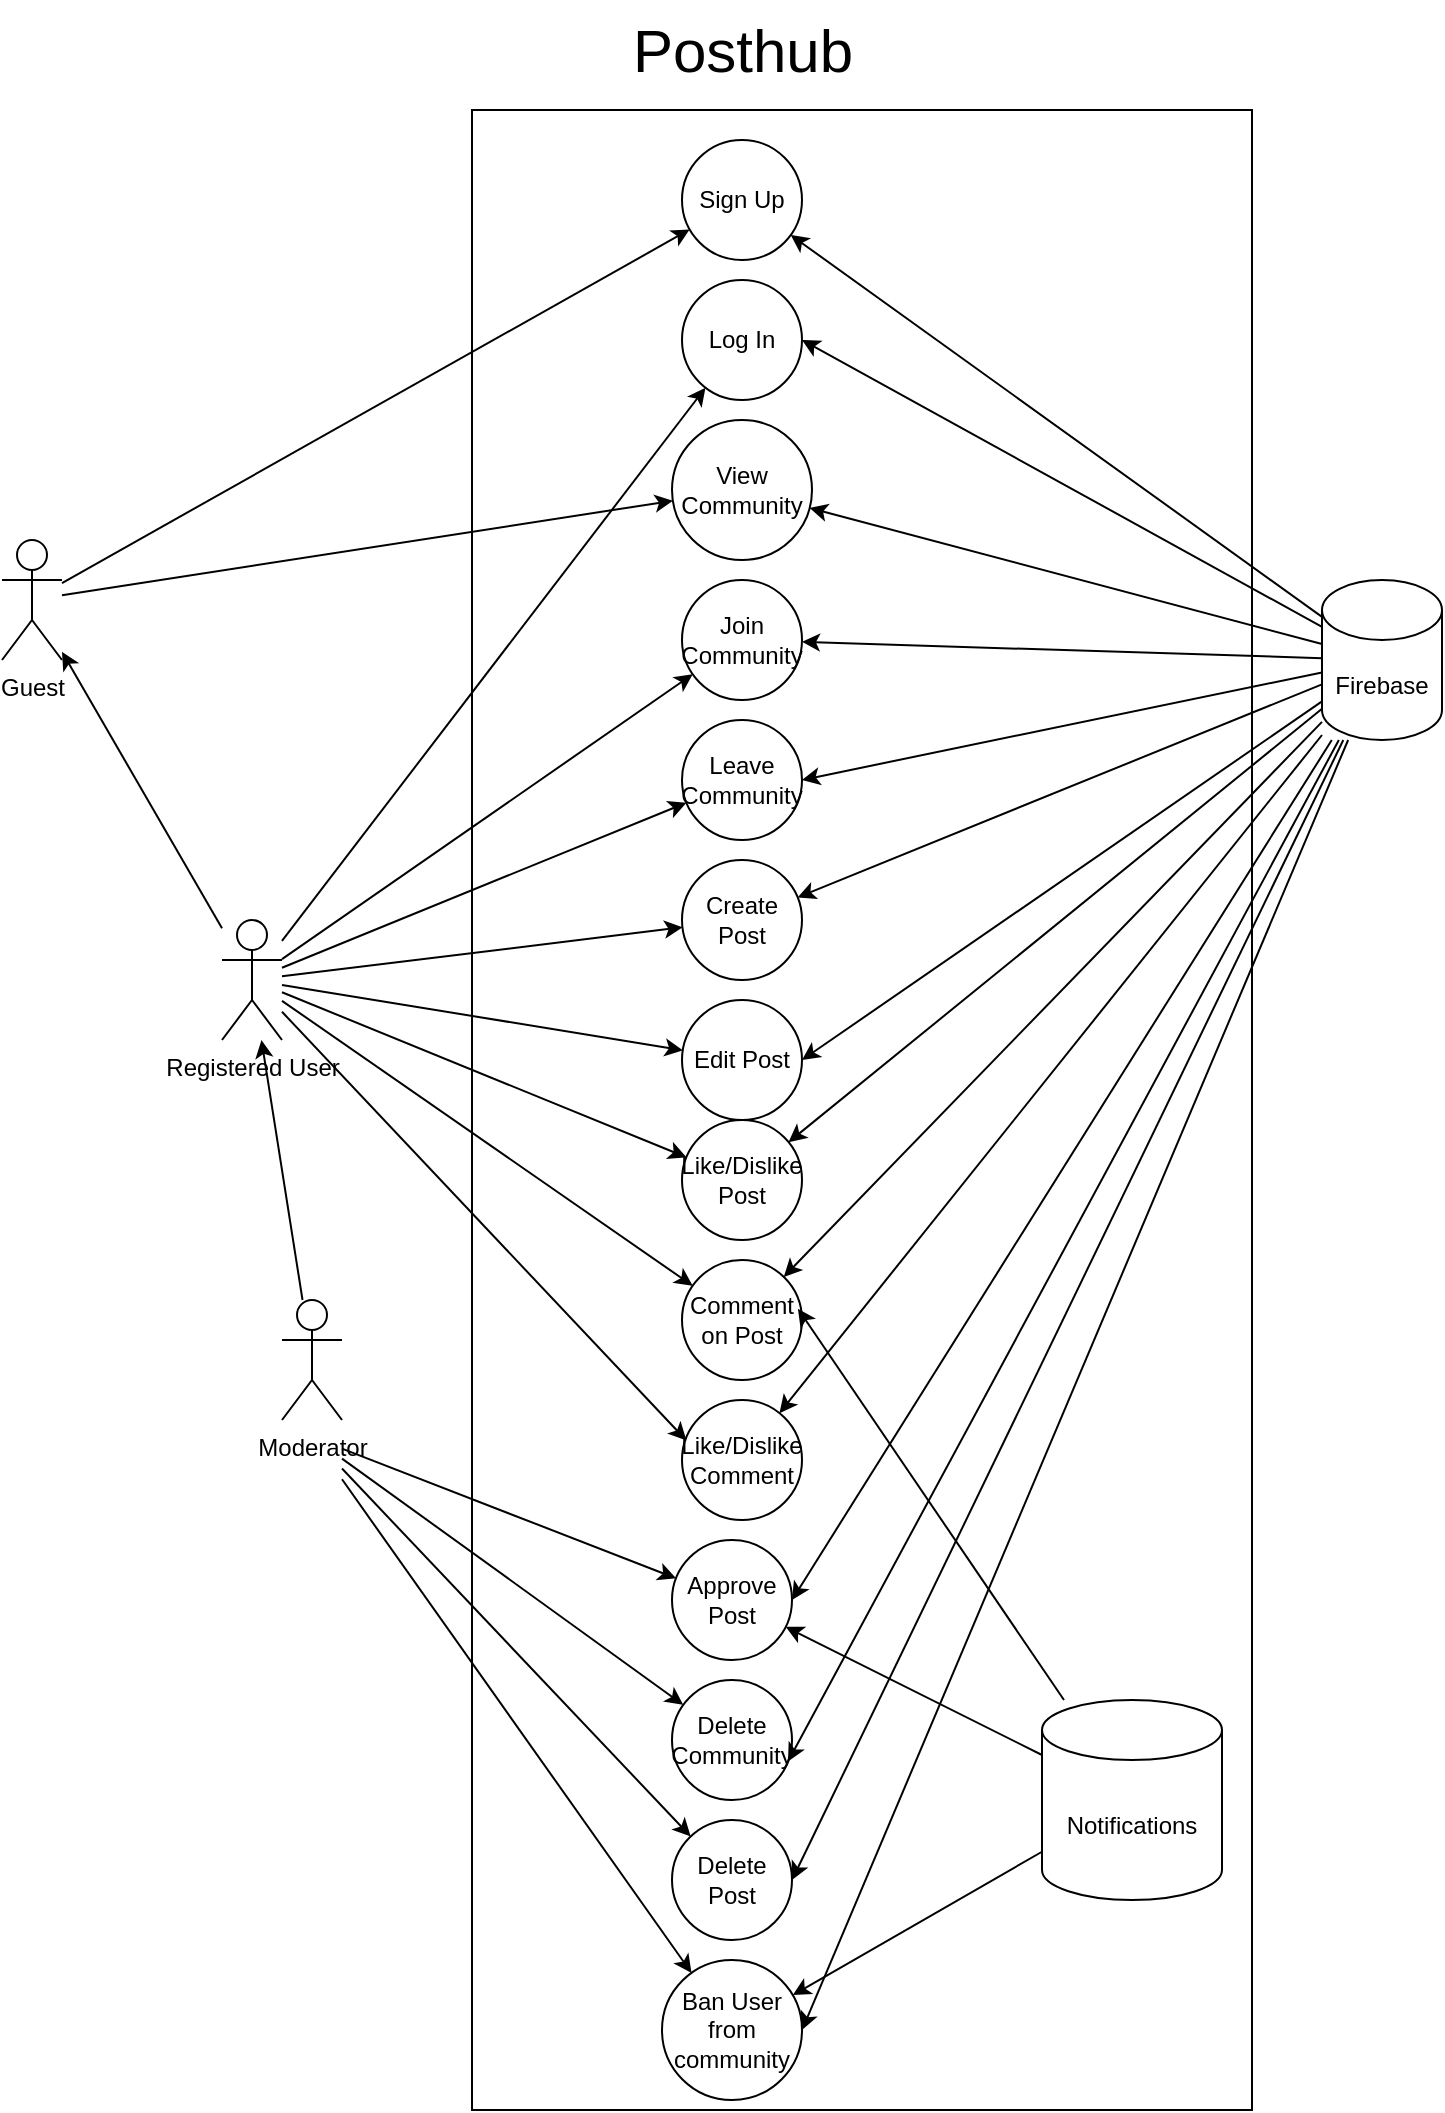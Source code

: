 <mxfile version="24.5.5" type="github">
  <diagram name="Page-1" id="dtKya0XO8up-cld16rjS">
    <mxGraphModel dx="2972" dy="1208" grid="1" gridSize="10" guides="1" tooltips="1" connect="1" arrows="1" fold="1" page="1" pageScale="1" pageWidth="850" pageHeight="1100" math="1" shadow="0">
      <root>
        <mxCell id="0" />
        <mxCell id="1" parent="0" />
        <mxCell id="53Cg35nE54wRgI2eHrTP-86" value="" style="rounded=0;whiteSpace=wrap;html=1;rotation=90;" parent="1" vertex="1">
          <mxGeometry x="-290" y="430" width="1000" height="390" as="geometry" />
        </mxCell>
        <mxCell id="53Cg35nE54wRgI2eHrTP-49" style="edgeStyle=none;rounded=0;orthogonalLoop=1;jettySize=auto;html=1;" parent="1" source="53Cg35nE54wRgI2eHrTP-3" target="53Cg35nE54wRgI2eHrTP-40" edge="1">
          <mxGeometry relative="1" as="geometry">
            <Array as="points" />
          </mxGeometry>
        </mxCell>
        <mxCell id="53Cg35nE54wRgI2eHrTP-62" style="edgeStyle=none;rounded=0;orthogonalLoop=1;jettySize=auto;html=1;" parent="1" target="53Cg35nE54wRgI2eHrTP-18" edge="1">
          <mxGeometry relative="1" as="geometry">
            <mxPoint x="-50" y="794.284" as="sourcePoint" />
          </mxGeometry>
        </mxCell>
        <mxCell id="53Cg35nE54wRgI2eHrTP-63" style="edgeStyle=none;rounded=0;orthogonalLoop=1;jettySize=auto;html=1;" parent="1" target="53Cg35nE54wRgI2eHrTP-17" edge="1">
          <mxGeometry relative="1" as="geometry">
            <mxPoint x="-50" y="799.288" as="sourcePoint" />
          </mxGeometry>
        </mxCell>
        <mxCell id="53Cg35nE54wRgI2eHrTP-64" style="edgeStyle=none;rounded=0;orthogonalLoop=1;jettySize=auto;html=1;" parent="1" target="53Cg35nE54wRgI2eHrTP-16" edge="1">
          <mxGeometry relative="1" as="geometry">
            <mxPoint x="-50" y="804.281" as="sourcePoint" />
          </mxGeometry>
        </mxCell>
        <mxCell id="53Cg35nE54wRgI2eHrTP-65" style="edgeStyle=none;rounded=0;orthogonalLoop=1;jettySize=auto;html=1;" parent="1" target="53Cg35nE54wRgI2eHrTP-19" edge="1">
          <mxGeometry relative="1" as="geometry">
            <mxPoint x="-50" y="809.644" as="sourcePoint" />
          </mxGeometry>
        </mxCell>
        <mxCell id="53Cg35nE54wRgI2eHrTP-3" value="Moderator" style="shape=umlActor;verticalLabelPosition=bottom;verticalAlign=top;html=1;outlineConnect=0;" parent="1" vertex="1">
          <mxGeometry x="-80" y="720" width="30" height="60" as="geometry" />
        </mxCell>
        <mxCell id="53Cg35nE54wRgI2eHrTP-4" value="Log In" style="ellipse;whiteSpace=wrap;html=1;aspect=fixed;" parent="1" vertex="1">
          <mxGeometry x="120" y="210" width="60" height="60" as="geometry" />
        </mxCell>
        <mxCell id="53Cg35nE54wRgI2eHrTP-5" value="Sign Up" style="ellipse;whiteSpace=wrap;html=1;aspect=fixed;" parent="1" vertex="1">
          <mxGeometry x="120" y="140" width="60" height="60" as="geometry" />
        </mxCell>
        <mxCell id="53Cg35nE54wRgI2eHrTP-7" value="View Community" style="ellipse;whiteSpace=wrap;html=1;aspect=fixed;" parent="1" vertex="1">
          <mxGeometry x="115" y="280" width="70" height="70" as="geometry" />
        </mxCell>
        <mxCell id="53Cg35nE54wRgI2eHrTP-8" value="Create Post" style="ellipse;whiteSpace=wrap;html=1;aspect=fixed;" parent="1" vertex="1">
          <mxGeometry x="120" y="500" width="60" height="60" as="geometry" />
        </mxCell>
        <mxCell id="53Cg35nE54wRgI2eHrTP-9" value="Comment on Post" style="ellipse;whiteSpace=wrap;html=1;aspect=fixed;" parent="1" vertex="1">
          <mxGeometry x="120" y="700" width="60" height="60" as="geometry" />
        </mxCell>
        <mxCell id="53Cg35nE54wRgI2eHrTP-10" value="Like/Dislike Post" style="ellipse;whiteSpace=wrap;html=1;aspect=fixed;" parent="1" vertex="1">
          <mxGeometry x="120" y="630" width="60" height="60" as="geometry" />
        </mxCell>
        <mxCell id="53Cg35nE54wRgI2eHrTP-11" value="Like/Dislike Comment" style="ellipse;whiteSpace=wrap;html=1;aspect=fixed;" parent="1" vertex="1">
          <mxGeometry x="120" y="770" width="60" height="60" as="geometry" />
        </mxCell>
        <mxCell id="53Cg35nE54wRgI2eHrTP-12" value="Join Community&lt;span style=&quot;color: rgba(0, 0, 0, 0); font-family: monospace; font-size: 0px; text-align: start; text-wrap: nowrap;&quot;&gt;%3CmxGraphModel%3E%3Croot%3E%3CmxCell%20id%3D%220%22%2F%3E%3CmxCell%20id%3D%221%22%20parent%3D%220%22%2F%3E%3CmxCell%20id%3D%222%22%20value%3D%22Log%20In%22%20style%3D%22ellipse%3BwhiteSpace%3Dwrap%3Bhtml%3D1%3Baspect%3Dfixed%3B%22%20vertex%3D%221%22%20parent%3D%221%22%3E%3CmxGeometry%20x%3D%22320%22%20y%3D%22210%22%20width%3D%2280%22%20height%3D%2280%22%20as%3D%22geometry%22%2F%3E%3C%2FmxCell%3E%3C%2Froot%3E%3C%2FmxGraphModel%3E&lt;/span&gt;" style="ellipse;whiteSpace=wrap;html=1;aspect=fixed;" parent="1" vertex="1">
          <mxGeometry x="120" y="360" width="60" height="60" as="geometry" />
        </mxCell>
        <mxCell id="53Cg35nE54wRgI2eHrTP-13" value="Leave Community&lt;span style=&quot;text-wrap: nowrap; color: rgba(0, 0, 0, 0); font-family: monospace; font-size: 0px; text-align: start;&quot;&gt;%3CmxGraphModel%3E%3Croot%3E%3CmxCell%20id%3D%220%22%2F%3E%3CmxCell%20id%3D%221%22%20parent%3D%220%22%2F%3E%3CmxCell%20id%3D%222%22%20value%3D%22Log%20In%22%20style%3D%22ellipse%3BwhiteSpace%3Dwrap%3Bhtml%3D1%3Baspect%3Dfixed%3B%22%20vertex%3D%221%22%20parent%3D%221%22%3E%3CmxGeometry%20x%3D%22320%22%20y%3D%22210%22%20width%3D%2280%22%20height%3D%2280%22%20as%3D%22geometry%22%2F%3E%3C%2FmxCell%3E%3C%2Froot%3E%3C%2FmxGraphModel%3E&lt;/span&gt;" style="ellipse;whiteSpace=wrap;html=1;aspect=fixed;" parent="1" vertex="1">
          <mxGeometry x="120" y="430" width="60" height="60" as="geometry" />
        </mxCell>
        <mxCell id="53Cg35nE54wRgI2eHrTP-16" value="Delete Post&lt;span style=&quot;color: rgba(0, 0, 0, 0); font-family: monospace; font-size: 0px; text-align: start; text-wrap: nowrap;&quot;&gt;%3CmxGraphModel%3E%3Croot%3E%3CmxCell%20id%3D%220%22%2F%3E%3CmxCell%20id%3D%221%22%20parent%3D%220%22%2F%3E%3CmxCell%20id%3D%222%22%20value%3D%22Create%20Post%22%20style%3D%22ellipse%3BwhiteSpace%3Dwrap%3Bhtml%3D1%3Baspect%3Dfixed%3B%22%20vertex%3D%221%22%20parent%3D%221%22%3E%3CmxGeometry%20x%3D%22310%22%20y%3D%22320%22%20width%3D%2280%22%20height%3D%2280%22%20as%3D%22geometry%22%2F%3E%3C%2FmxCell%3E%3C%2Froot%3E%3C%2FmxGraphModel%3E&lt;/span&gt;" style="ellipse;whiteSpace=wrap;html=1;aspect=fixed;" parent="1" vertex="1">
          <mxGeometry x="115" y="980" width="60" height="60" as="geometry" />
        </mxCell>
        <mxCell id="53Cg35nE54wRgI2eHrTP-17" value="Delete Community" style="ellipse;whiteSpace=wrap;html=1;aspect=fixed;" parent="1" vertex="1">
          <mxGeometry x="115" y="910" width="60" height="60" as="geometry" />
        </mxCell>
        <mxCell id="53Cg35nE54wRgI2eHrTP-18" value="Approve Post" style="ellipse;whiteSpace=wrap;html=1;aspect=fixed;" parent="1" vertex="1">
          <mxGeometry x="115" y="840" width="60" height="60" as="geometry" />
        </mxCell>
        <mxCell id="53Cg35nE54wRgI2eHrTP-19" value="Ban User from community" style="ellipse;whiteSpace=wrap;html=1;aspect=fixed;" parent="1" vertex="1">
          <mxGeometry x="110" y="1050" width="70" height="70" as="geometry" />
        </mxCell>
        <mxCell id="53Cg35nE54wRgI2eHrTP-51" style="edgeStyle=none;rounded=0;orthogonalLoop=1;jettySize=auto;html=1;" parent="1" source="53Cg35nE54wRgI2eHrTP-39" target="53Cg35nE54wRgI2eHrTP-5" edge="1">
          <mxGeometry relative="1" as="geometry" />
        </mxCell>
        <mxCell id="53Cg35nE54wRgI2eHrTP-52" style="edgeStyle=none;rounded=0;orthogonalLoop=1;jettySize=auto;html=1;" parent="1" source="53Cg35nE54wRgI2eHrTP-39" target="53Cg35nE54wRgI2eHrTP-7" edge="1">
          <mxGeometry relative="1" as="geometry" />
        </mxCell>
        <mxCell id="53Cg35nE54wRgI2eHrTP-39" value="Guest" style="shape=umlActor;verticalLabelPosition=bottom;verticalAlign=top;html=1;outlineConnect=0;" parent="1" vertex="1">
          <mxGeometry x="-220" y="340" width="30" height="60" as="geometry" />
        </mxCell>
        <mxCell id="53Cg35nE54wRgI2eHrTP-50" style="edgeStyle=none;rounded=0;orthogonalLoop=1;jettySize=auto;html=1;" parent="1" source="53Cg35nE54wRgI2eHrTP-40" target="53Cg35nE54wRgI2eHrTP-39" edge="1">
          <mxGeometry relative="1" as="geometry" />
        </mxCell>
        <mxCell id="53Cg35nE54wRgI2eHrTP-54" style="edgeStyle=none;rounded=0;orthogonalLoop=1;jettySize=auto;html=1;" parent="1" source="53Cg35nE54wRgI2eHrTP-40" target="53Cg35nE54wRgI2eHrTP-4" edge="1">
          <mxGeometry relative="1" as="geometry" />
        </mxCell>
        <mxCell id="53Cg35nE54wRgI2eHrTP-56" style="edgeStyle=none;rounded=0;orthogonalLoop=1;jettySize=auto;html=1;" parent="1" source="53Cg35nE54wRgI2eHrTP-40" target="53Cg35nE54wRgI2eHrTP-12" edge="1">
          <mxGeometry relative="1" as="geometry" />
        </mxCell>
        <mxCell id="53Cg35nE54wRgI2eHrTP-57" style="edgeStyle=none;rounded=0;orthogonalLoop=1;jettySize=auto;html=1;" parent="1" source="53Cg35nE54wRgI2eHrTP-40" target="53Cg35nE54wRgI2eHrTP-13" edge="1">
          <mxGeometry relative="1" as="geometry" />
        </mxCell>
        <mxCell id="53Cg35nE54wRgI2eHrTP-58" style="edgeStyle=none;rounded=0;orthogonalLoop=1;jettySize=auto;html=1;" parent="1" source="53Cg35nE54wRgI2eHrTP-40" target="53Cg35nE54wRgI2eHrTP-8" edge="1">
          <mxGeometry relative="1" as="geometry" />
        </mxCell>
        <mxCell id="53Cg35nE54wRgI2eHrTP-59" style="edgeStyle=none;rounded=0;orthogonalLoop=1;jettySize=auto;html=1;" parent="1" source="53Cg35nE54wRgI2eHrTP-40" target="53Cg35nE54wRgI2eHrTP-10" edge="1">
          <mxGeometry relative="1" as="geometry" />
        </mxCell>
        <mxCell id="53Cg35nE54wRgI2eHrTP-60" style="edgeStyle=none;rounded=0;orthogonalLoop=1;jettySize=auto;html=1;" parent="1" source="53Cg35nE54wRgI2eHrTP-40" target="53Cg35nE54wRgI2eHrTP-9" edge="1">
          <mxGeometry relative="1" as="geometry" />
        </mxCell>
        <mxCell id="V7uT9zWGnbN4KvYUMGEz-8" style="edgeStyle=none;rounded=0;orthogonalLoop=1;jettySize=auto;html=1;" edge="1" parent="1" source="53Cg35nE54wRgI2eHrTP-40" target="V7uT9zWGnbN4KvYUMGEz-5">
          <mxGeometry relative="1" as="geometry" />
        </mxCell>
        <mxCell id="53Cg35nE54wRgI2eHrTP-40" value="Registered User" style="shape=umlActor;verticalLabelPosition=bottom;verticalAlign=top;html=1;outlineConnect=0;" parent="1" vertex="1">
          <mxGeometry x="-110" y="530" width="30" height="60" as="geometry" />
        </mxCell>
        <mxCell id="53Cg35nE54wRgI2eHrTP-61" style="edgeStyle=none;rounded=0;orthogonalLoop=1;jettySize=auto;html=1;entryX=0.037;entryY=0.338;entryDx=0;entryDy=0;entryPerimeter=0;" parent="1" source="53Cg35nE54wRgI2eHrTP-40" target="53Cg35nE54wRgI2eHrTP-11" edge="1">
          <mxGeometry relative="1" as="geometry" />
        </mxCell>
        <mxCell id="53Cg35nE54wRgI2eHrTP-69" style="edgeStyle=none;rounded=0;orthogonalLoop=1;jettySize=auto;html=1;" parent="1" source="53Cg35nE54wRgI2eHrTP-67" target="53Cg35nE54wRgI2eHrTP-5" edge="1">
          <mxGeometry relative="1" as="geometry" />
        </mxCell>
        <mxCell id="53Cg35nE54wRgI2eHrTP-70" style="edgeStyle=none;rounded=0;orthogonalLoop=1;jettySize=auto;html=1;entryX=1;entryY=0.5;entryDx=0;entryDy=0;" parent="1" source="53Cg35nE54wRgI2eHrTP-67" target="53Cg35nE54wRgI2eHrTP-4" edge="1">
          <mxGeometry relative="1" as="geometry" />
        </mxCell>
        <mxCell id="53Cg35nE54wRgI2eHrTP-72" style="edgeStyle=none;rounded=0;orthogonalLoop=1;jettySize=auto;html=1;" parent="1" source="53Cg35nE54wRgI2eHrTP-67" target="53Cg35nE54wRgI2eHrTP-12" edge="1">
          <mxGeometry relative="1" as="geometry" />
        </mxCell>
        <mxCell id="53Cg35nE54wRgI2eHrTP-73" style="edgeStyle=none;rounded=0;orthogonalLoop=1;jettySize=auto;html=1;entryX=1;entryY=0.5;entryDx=0;entryDy=0;" parent="1" source="53Cg35nE54wRgI2eHrTP-67" target="53Cg35nE54wRgI2eHrTP-13" edge="1">
          <mxGeometry relative="1" as="geometry" />
        </mxCell>
        <mxCell id="53Cg35nE54wRgI2eHrTP-74" style="edgeStyle=none;rounded=0;orthogonalLoop=1;jettySize=auto;html=1;" parent="1" source="53Cg35nE54wRgI2eHrTP-67" target="53Cg35nE54wRgI2eHrTP-8" edge="1">
          <mxGeometry relative="1" as="geometry" />
        </mxCell>
        <mxCell id="53Cg35nE54wRgI2eHrTP-75" style="edgeStyle=none;rounded=0;orthogonalLoop=1;jettySize=auto;html=1;" parent="1" source="53Cg35nE54wRgI2eHrTP-67" target="53Cg35nE54wRgI2eHrTP-10" edge="1">
          <mxGeometry relative="1" as="geometry" />
        </mxCell>
        <mxCell id="53Cg35nE54wRgI2eHrTP-76" style="edgeStyle=none;rounded=0;orthogonalLoop=1;jettySize=auto;html=1;" parent="1" source="53Cg35nE54wRgI2eHrTP-67" target="53Cg35nE54wRgI2eHrTP-9" edge="1">
          <mxGeometry relative="1" as="geometry" />
        </mxCell>
        <mxCell id="53Cg35nE54wRgI2eHrTP-78" style="edgeStyle=none;rounded=0;orthogonalLoop=1;jettySize=auto;html=1;entryX=1;entryY=0.5;entryDx=0;entryDy=0;" parent="1" source="53Cg35nE54wRgI2eHrTP-67" target="53Cg35nE54wRgI2eHrTP-18" edge="1">
          <mxGeometry relative="1" as="geometry" />
        </mxCell>
        <mxCell id="53Cg35nE54wRgI2eHrTP-80" style="edgeStyle=none;rounded=0;orthogonalLoop=1;jettySize=auto;html=1;entryX=1;entryY=0.5;entryDx=0;entryDy=0;" parent="1" source="53Cg35nE54wRgI2eHrTP-67" target="53Cg35nE54wRgI2eHrTP-16" edge="1">
          <mxGeometry relative="1" as="geometry" />
        </mxCell>
        <mxCell id="53Cg35nE54wRgI2eHrTP-81" style="edgeStyle=none;rounded=0;orthogonalLoop=1;jettySize=auto;html=1;entryX=1;entryY=0.5;entryDx=0;entryDy=0;" parent="1" source="53Cg35nE54wRgI2eHrTP-67" target="53Cg35nE54wRgI2eHrTP-19" edge="1">
          <mxGeometry relative="1" as="geometry" />
        </mxCell>
        <mxCell id="53Cg35nE54wRgI2eHrTP-87" style="edgeStyle=none;rounded=0;orthogonalLoop=1;jettySize=auto;html=1;" parent="1" source="53Cg35nE54wRgI2eHrTP-67" target="53Cg35nE54wRgI2eHrTP-7" edge="1">
          <mxGeometry relative="1" as="geometry" />
        </mxCell>
        <mxCell id="V7uT9zWGnbN4KvYUMGEz-2" style="edgeStyle=none;rounded=0;orthogonalLoop=1;jettySize=auto;html=1;" edge="1" parent="1" source="53Cg35nE54wRgI2eHrTP-67" target="53Cg35nE54wRgI2eHrTP-11">
          <mxGeometry relative="1" as="geometry" />
        </mxCell>
        <mxCell id="V7uT9zWGnbN4KvYUMGEz-7" style="edgeStyle=none;rounded=0;orthogonalLoop=1;jettySize=auto;html=1;entryX=1;entryY=0.5;entryDx=0;entryDy=0;" edge="1" parent="1" source="53Cg35nE54wRgI2eHrTP-67" target="V7uT9zWGnbN4KvYUMGEz-5">
          <mxGeometry relative="1" as="geometry" />
        </mxCell>
        <mxCell id="53Cg35nE54wRgI2eHrTP-67" value="Firebase" style="shape=cylinder3;whiteSpace=wrap;html=1;boundedLbl=1;backgroundOutline=1;size=15;" parent="1" vertex="1">
          <mxGeometry x="440" y="360" width="60" height="80" as="geometry" />
        </mxCell>
        <mxCell id="53Cg35nE54wRgI2eHrTP-79" style="edgeStyle=none;rounded=0;orthogonalLoop=1;jettySize=auto;html=1;entryX=0.967;entryY=0.679;entryDx=0;entryDy=0;entryPerimeter=0;" parent="1" source="53Cg35nE54wRgI2eHrTP-67" target="53Cg35nE54wRgI2eHrTP-17" edge="1">
          <mxGeometry relative="1" as="geometry" />
        </mxCell>
        <mxCell id="53Cg35nE54wRgI2eHrTP-89" value="Posthub" style="text;html=1;align=center;verticalAlign=middle;resizable=0;points=[];autosize=1;strokeColor=none;fillColor=none;fontSize=30;" parent="1" vertex="1">
          <mxGeometry x="85" y="70" width="130" height="50" as="geometry" />
        </mxCell>
        <mxCell id="V7uT9zWGnbN4KvYUMGEz-5" value="Edit Post" style="ellipse;whiteSpace=wrap;html=1;aspect=fixed;" vertex="1" parent="1">
          <mxGeometry x="120" y="570" width="60" height="60" as="geometry" />
        </mxCell>
        <mxCell id="V7uT9zWGnbN4KvYUMGEz-12" style="edgeStyle=none;rounded=0;orthogonalLoop=1;jettySize=auto;html=1;" edge="1" parent="1" source="V7uT9zWGnbN4KvYUMGEz-10" target="53Cg35nE54wRgI2eHrTP-19">
          <mxGeometry relative="1" as="geometry" />
        </mxCell>
        <mxCell id="V7uT9zWGnbN4KvYUMGEz-14" style="edgeStyle=none;rounded=0;orthogonalLoop=1;jettySize=auto;html=1;" edge="1" parent="1" source="V7uT9zWGnbN4KvYUMGEz-10" target="53Cg35nE54wRgI2eHrTP-18">
          <mxGeometry relative="1" as="geometry" />
        </mxCell>
        <mxCell id="V7uT9zWGnbN4KvYUMGEz-10" value="Notifications" style="shape=cylinder3;whiteSpace=wrap;html=1;boundedLbl=1;backgroundOutline=1;size=15;" vertex="1" parent="1">
          <mxGeometry x="300" y="920" width="90" height="100" as="geometry" />
        </mxCell>
        <mxCell id="V7uT9zWGnbN4KvYUMGEz-11" style="edgeStyle=none;rounded=0;orthogonalLoop=1;jettySize=auto;html=1;entryX=0.966;entryY=0.406;entryDx=0;entryDy=0;entryPerimeter=0;" edge="1" parent="1" source="V7uT9zWGnbN4KvYUMGEz-10" target="53Cg35nE54wRgI2eHrTP-9">
          <mxGeometry relative="1" as="geometry" />
        </mxCell>
      </root>
    </mxGraphModel>
  </diagram>
</mxfile>
